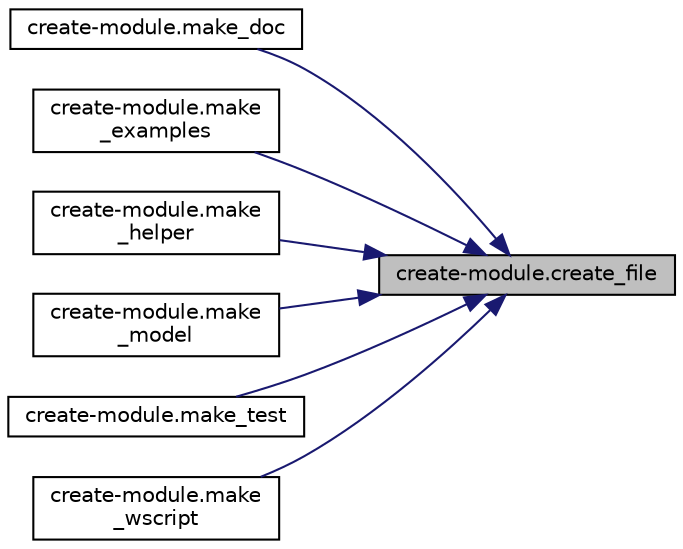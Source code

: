 digraph "create-module.create_file"
{
 // LATEX_PDF_SIZE
  edge [fontname="Helvetica",fontsize="10",labelfontname="Helvetica",labelfontsize="10"];
  node [fontname="Helvetica",fontsize="10",shape=record];
  rankdir="RL";
  Node1 [label="create-module.create_file",height=0.2,width=0.4,color="black", fillcolor="grey75", style="filled", fontcolor="black",tooltip=" "];
  Node1 -> Node2 [dir="back",color="midnightblue",fontsize="10",style="solid",fontname="Helvetica"];
  Node2 [label="create-module.make_doc",height=0.2,width=0.4,color="black", fillcolor="white", style="filled",URL="$namespacecreate-module.html#ae52eaf396bf2ea89414afc00f89394f2",tooltip=" "];
  Node1 -> Node3 [dir="back",color="midnightblue",fontsize="10",style="solid",fontname="Helvetica"];
  Node3 [label="create-module.make\l_examples",height=0.2,width=0.4,color="black", fillcolor="white", style="filled",URL="$namespacecreate-module.html#aaa5b38186debd46e49668435365b612e",tooltip=" "];
  Node1 -> Node4 [dir="back",color="midnightblue",fontsize="10",style="solid",fontname="Helvetica"];
  Node4 [label="create-module.make\l_helper",height=0.2,width=0.4,color="black", fillcolor="white", style="filled",URL="$namespacecreate-module.html#a5aa01b422c18b9fb0207e4d4ba9cb90b",tooltip=" "];
  Node1 -> Node5 [dir="back",color="midnightblue",fontsize="10",style="solid",fontname="Helvetica"];
  Node5 [label="create-module.make\l_model",height=0.2,width=0.4,color="black", fillcolor="white", style="filled",URL="$namespacecreate-module.html#aa91ab8f2d54719ac70c18a8dd77f060e",tooltip=" "];
  Node1 -> Node6 [dir="back",color="midnightblue",fontsize="10",style="solid",fontname="Helvetica"];
  Node6 [label="create-module.make_test",height=0.2,width=0.4,color="black", fillcolor="white", style="filled",URL="$namespacecreate-module.html#a6c2a1cce589e7e355b05063be30ef93c",tooltip=" "];
  Node1 -> Node7 [dir="back",color="midnightblue",fontsize="10",style="solid",fontname="Helvetica"];
  Node7 [label="create-module.make\l_wscript",height=0.2,width=0.4,color="black", fillcolor="white", style="filled",URL="$namespacecreate-module.html#a65844e90dc64f67e51085ce92917dc1c",tooltip=" "];
}
